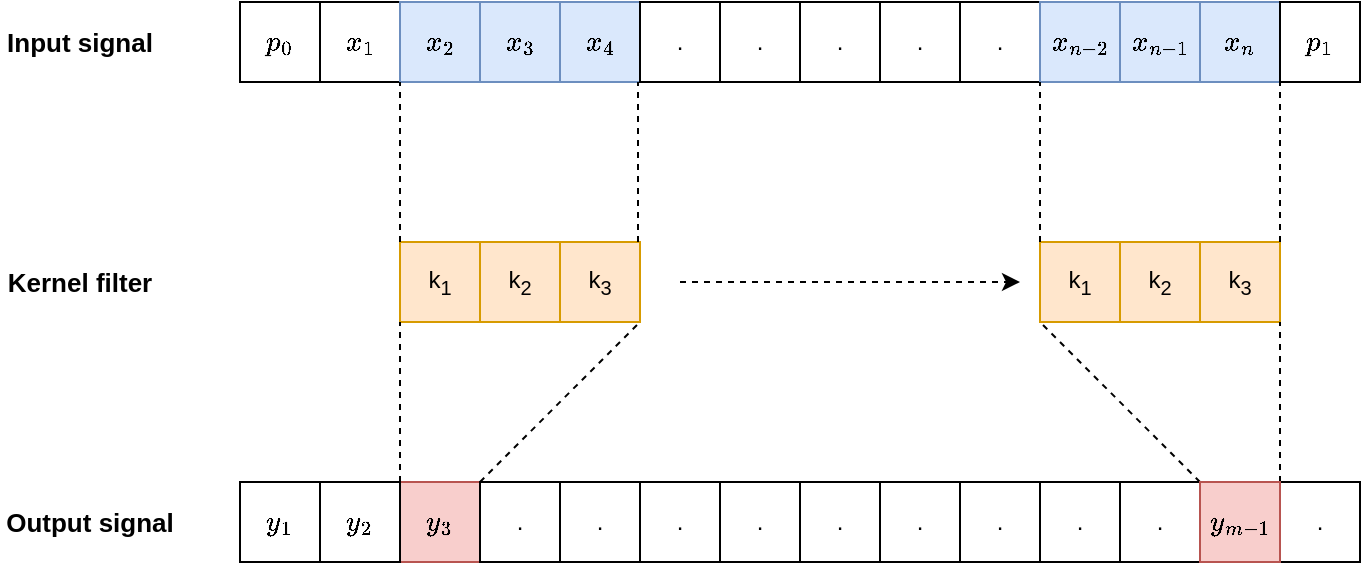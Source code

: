 <mxfile version="19.0.3" type="device"><diagram id="FvwHZh9JM1N_8OlVKe4T" name="Seite-1"><mxGraphModel dx="981" dy="597" grid="1" gridSize="10" guides="1" tooltips="1" connect="1" arrows="1" fold="1" page="1" pageScale="1" pageWidth="827" pageHeight="1169" math="1" shadow="0"><root><mxCell id="0"/><mxCell id="1" parent="0"/><mxCell id="ry3zK_b1W2M4pXo-p4cQ-1" value="$$x_1$$" style="whiteSpace=wrap;html=1;aspect=fixed;" parent="1" vertex="1"><mxGeometry x="200" y="200" width="40" height="40" as="geometry"/></mxCell><mxCell id="ry3zK_b1W2M4pXo-p4cQ-2" value="$$x_2$$" style="whiteSpace=wrap;html=1;aspect=fixed;fillColor=#dae8fc;strokeColor=#6c8ebf;" parent="1" vertex="1"><mxGeometry x="240" y="200" width="40" height="40" as="geometry"/></mxCell><mxCell id="ry3zK_b1W2M4pXo-p4cQ-3" value="$$x_3$$" style="whiteSpace=wrap;html=1;aspect=fixed;fillColor=#dae8fc;strokeColor=#6c8ebf;" parent="1" vertex="1"><mxGeometry x="280" y="200" width="40" height="40" as="geometry"/></mxCell><mxCell id="ry3zK_b1W2M4pXo-p4cQ-4" value="$$x_4$$" style="whiteSpace=wrap;html=1;aspect=fixed;fillColor=#dae8fc;strokeColor=#6c8ebf;" parent="1" vertex="1"><mxGeometry x="320" y="200" width="40" height="40" as="geometry"/></mxCell><mxCell id="ry3zK_b1W2M4pXo-p4cQ-5" value="." style="whiteSpace=wrap;html=1;aspect=fixed;" parent="1" vertex="1"><mxGeometry x="360" y="200" width="40" height="40" as="geometry"/></mxCell><mxCell id="ry3zK_b1W2M4pXo-p4cQ-6" value="." style="whiteSpace=wrap;html=1;aspect=fixed;" parent="1" vertex="1"><mxGeometry x="400" y="200" width="40" height="40" as="geometry"/></mxCell><mxCell id="ry3zK_b1W2M4pXo-p4cQ-7" value="." style="whiteSpace=wrap;html=1;aspect=fixed;" parent="1" vertex="1"><mxGeometry x="440" y="200" width="40" height="40" as="geometry"/></mxCell><mxCell id="ry3zK_b1W2M4pXo-p4cQ-8" value="." style="whiteSpace=wrap;html=1;aspect=fixed;" parent="1" vertex="1"><mxGeometry x="480" y="200" width="40" height="40" as="geometry"/></mxCell><mxCell id="ry3zK_b1W2M4pXo-p4cQ-9" value="." style="whiteSpace=wrap;html=1;aspect=fixed;" parent="1" vertex="1"><mxGeometry x="520" y="200" width="40" height="40" as="geometry"/></mxCell><mxCell id="ry3zK_b1W2M4pXo-p4cQ-10" value="$$x_{n-2}$$" style="whiteSpace=wrap;html=1;aspect=fixed;fillColor=#dae8fc;strokeColor=#6c8ebf;" parent="1" vertex="1"><mxGeometry x="560" y="200" width="40" height="40" as="geometry"/></mxCell><mxCell id="ry3zK_b1W2M4pXo-p4cQ-11" value="$$x_{n-1}$$" style="whiteSpace=wrap;html=1;aspect=fixed;fillColor=#dae8fc;strokeColor=#6c8ebf;" parent="1" vertex="1"><mxGeometry x="600" y="200" width="40" height="40" as="geometry"/></mxCell><mxCell id="ry3zK_b1W2M4pXo-p4cQ-12" value="$$x_{n}$$" style="whiteSpace=wrap;html=1;aspect=fixed;fillColor=#dae8fc;strokeColor=#6c8ebf;" parent="1" vertex="1"><mxGeometry x="640" y="200" width="40" height="40" as="geometry"/></mxCell><mxCell id="ry3zK_b1W2M4pXo-p4cQ-13" value="Input signal" style="text;html=1;strokeColor=none;fillColor=none;align=center;verticalAlign=middle;whiteSpace=wrap;rounded=0;fontStyle=1;fontSize=13;" parent="1" vertex="1"><mxGeometry x="40" y="205" width="80" height="30" as="geometry"/></mxCell><mxCell id="ry3zK_b1W2M4pXo-p4cQ-14" value="k&lt;sub&gt;1&lt;/sub&gt;" style="whiteSpace=wrap;html=1;aspect=fixed;fillColor=#ffe6cc;strokeColor=#d79b00;" parent="1" vertex="1"><mxGeometry x="240" y="320" width="40" height="40" as="geometry"/></mxCell><mxCell id="ry3zK_b1W2M4pXo-p4cQ-15" value="k&lt;sub&gt;2&lt;/sub&gt;" style="whiteSpace=wrap;html=1;aspect=fixed;fillColor=#ffe6cc;strokeColor=#d79b00;" parent="1" vertex="1"><mxGeometry x="280" y="320" width="40" height="40" as="geometry"/></mxCell><mxCell id="ry3zK_b1W2M4pXo-p4cQ-16" value="k&lt;sub&gt;3&lt;/sub&gt;" style="whiteSpace=wrap;html=1;aspect=fixed;fillColor=#ffe6cc;strokeColor=#d79b00;" parent="1" vertex="1"><mxGeometry x="320" y="320" width="40" height="40" as="geometry"/></mxCell><mxCell id="ry3zK_b1W2M4pXo-p4cQ-17" value="$$y_3$$" style="whiteSpace=wrap;html=1;aspect=fixed;fillColor=#f8cecc;strokeColor=#b85450;" parent="1" vertex="1"><mxGeometry x="240" y="440" width="40" height="40" as="geometry"/></mxCell><mxCell id="ry3zK_b1W2M4pXo-p4cQ-19" value="Kernel filter" style="text;html=1;strokeColor=none;fillColor=none;align=center;verticalAlign=middle;whiteSpace=wrap;rounded=0;fontStyle=1;fontSize=13;" parent="1" vertex="1"><mxGeometry x="40" y="325" width="80" height="30" as="geometry"/></mxCell><mxCell id="ry3zK_b1W2M4pXo-p4cQ-21" value="Output signal" style="text;html=1;strokeColor=none;fillColor=none;align=center;verticalAlign=middle;whiteSpace=wrap;rounded=0;fontStyle=1;fontSize=13;" parent="1" vertex="1"><mxGeometry x="40" y="445" width="90" height="30" as="geometry"/></mxCell><mxCell id="ry3zK_b1W2M4pXo-p4cQ-22" value="." style="whiteSpace=wrap;html=1;aspect=fixed;" parent="1" vertex="1"><mxGeometry x="280" y="440" width="40" height="40" as="geometry"/></mxCell><mxCell id="ry3zK_b1W2M4pXo-p4cQ-23" value="." style="whiteSpace=wrap;html=1;aspect=fixed;" parent="1" vertex="1"><mxGeometry x="320" y="440" width="40" height="40" as="geometry"/></mxCell><mxCell id="ry3zK_b1W2M4pXo-p4cQ-24" value="." style="whiteSpace=wrap;html=1;aspect=fixed;" parent="1" vertex="1"><mxGeometry x="360" y="440" width="40" height="40" as="geometry"/></mxCell><mxCell id="ry3zK_b1W2M4pXo-p4cQ-25" value="." style="whiteSpace=wrap;html=1;aspect=fixed;" parent="1" vertex="1"><mxGeometry x="400" y="440" width="40" height="40" as="geometry"/></mxCell><mxCell id="ry3zK_b1W2M4pXo-p4cQ-26" value="." style="whiteSpace=wrap;html=1;aspect=fixed;" parent="1" vertex="1"><mxGeometry x="440" y="440" width="40" height="40" as="geometry"/></mxCell><mxCell id="ry3zK_b1W2M4pXo-p4cQ-27" value="" style="endArrow=none;dashed=1;html=1;rounded=0;entryX=0;entryY=1;entryDx=0;entryDy=0;exitX=0;exitY=0;exitDx=0;exitDy=0;" parent="1" source="ry3zK_b1W2M4pXo-p4cQ-14" target="ry3zK_b1W2M4pXo-p4cQ-2" edge="1"><mxGeometry width="50" height="50" relative="1" as="geometry"><mxPoint x="320" y="460" as="sourcePoint"/><mxPoint x="370" y="410" as="targetPoint"/></mxGeometry></mxCell><mxCell id="ry3zK_b1W2M4pXo-p4cQ-28" value="" style="endArrow=none;dashed=1;html=1;rounded=0;entryX=0;entryY=1;entryDx=0;entryDy=0;exitX=0;exitY=0;exitDx=0;exitDy=0;" parent="1" edge="1"><mxGeometry width="50" height="50" relative="1" as="geometry"><mxPoint x="359" y="320" as="sourcePoint"/><mxPoint x="359" y="240" as="targetPoint"/></mxGeometry></mxCell><mxCell id="ry3zK_b1W2M4pXo-p4cQ-29" value="" style="endArrow=none;dashed=1;html=1;rounded=0;entryX=0;entryY=1;entryDx=0;entryDy=0;exitX=0;exitY=0;exitDx=0;exitDy=0;" parent="1" source="ry3zK_b1W2M4pXo-p4cQ-17" edge="1"><mxGeometry width="50" height="50" relative="1" as="geometry"><mxPoint x="240" y="440" as="sourcePoint"/><mxPoint x="240" y="360" as="targetPoint"/></mxGeometry></mxCell><mxCell id="ry3zK_b1W2M4pXo-p4cQ-30" value="" style="endArrow=none;dashed=1;html=1;rounded=0;exitX=0;exitY=0;exitDx=0;exitDy=0;" parent="1" source="ry3zK_b1W2M4pXo-p4cQ-22" edge="1"><mxGeometry width="50" height="50" relative="1" as="geometry"><mxPoint x="400" y="445" as="sourcePoint"/><mxPoint x="360" y="360" as="targetPoint"/></mxGeometry></mxCell><mxCell id="ry3zK_b1W2M4pXo-p4cQ-31" value="" style="shape=image;verticalLabelPosition=bottom;labelBackgroundColor=default;verticalAlign=top;aspect=fixed;imageAspect=0;image=https://upload.wikimedia.org/wikipedia/commons/thumb/e/e7/Greek_uc_sigma.svg/1200px-Greek_uc_sigma.svg.png;" parent="1" vertex="1"><mxGeometry x="245" y="410" width="30" height="30" as="geometry"/></mxCell><mxCell id="ry3zK_b1W2M4pXo-p4cQ-32" value="" style="endArrow=classic;html=1;rounded=0;dashed=1;" parent="1" edge="1"><mxGeometry width="50" height="50" relative="1" as="geometry"><mxPoint x="380" y="340" as="sourcePoint"/><mxPoint x="550" y="340" as="targetPoint"/></mxGeometry></mxCell><mxCell id="ry3zK_b1W2M4pXo-p4cQ-33" value="$$y_2$$" style="whiteSpace=wrap;html=1;aspect=fixed;" parent="1" vertex="1"><mxGeometry x="200" y="440" width="40" height="40" as="geometry"/></mxCell><mxCell id="ry3zK_b1W2M4pXo-p4cQ-34" value="." style="whiteSpace=wrap;html=1;aspect=fixed;" parent="1" vertex="1"><mxGeometry x="480" y="440" width="40" height="40" as="geometry"/></mxCell><mxCell id="ry3zK_b1W2M4pXo-p4cQ-35" value="." style="whiteSpace=wrap;html=1;aspect=fixed;" parent="1" vertex="1"><mxGeometry x="560" y="440" width="40" height="40" as="geometry"/></mxCell><mxCell id="ry3zK_b1W2M4pXo-p4cQ-38" value="k&lt;sub&gt;1&lt;/sub&gt;" style="whiteSpace=wrap;html=1;aspect=fixed;fillColor=#ffe6cc;strokeColor=#d79b00;" parent="1" vertex="1"><mxGeometry x="560" y="320" width="40" height="40" as="geometry"/></mxCell><mxCell id="ry3zK_b1W2M4pXo-p4cQ-39" value="k&lt;sub&gt;2&lt;/sub&gt;" style="whiteSpace=wrap;html=1;aspect=fixed;fillColor=#ffe6cc;strokeColor=#d79b00;" parent="1" vertex="1"><mxGeometry x="600" y="320" width="40" height="40" as="geometry"/></mxCell><mxCell id="ry3zK_b1W2M4pXo-p4cQ-40" value="k&lt;sub&gt;3&lt;/sub&gt;" style="whiteSpace=wrap;html=1;aspect=fixed;fillColor=#ffe6cc;strokeColor=#d79b00;" parent="1" vertex="1"><mxGeometry x="640" y="320" width="40" height="40" as="geometry"/></mxCell><mxCell id="ry3zK_b1W2M4pXo-p4cQ-41" value="" style="endArrow=none;dashed=1;html=1;rounded=0;entryX=0;entryY=1;entryDx=0;entryDy=0;" parent="1" target="ry3zK_b1W2M4pXo-p4cQ-10" edge="1"><mxGeometry width="50" height="50" relative="1" as="geometry"><mxPoint x="560" y="320" as="sourcePoint"/><mxPoint x="560" y="245" as="targetPoint"/></mxGeometry></mxCell><mxCell id="ry3zK_b1W2M4pXo-p4cQ-42" value="" style="endArrow=none;dashed=1;html=1;rounded=0;entryX=1;entryY=1;entryDx=0;entryDy=0;" parent="1" target="ry3zK_b1W2M4pXo-p4cQ-12" edge="1"><mxGeometry width="50" height="50" relative="1" as="geometry"><mxPoint x="680" y="320" as="sourcePoint"/><mxPoint x="679" y="245" as="targetPoint"/></mxGeometry></mxCell><mxCell id="ry3zK_b1W2M4pXo-p4cQ-43" value="" style="endArrow=none;dashed=1;html=1;rounded=0;entryX=0;entryY=1;entryDx=0;entryDy=0;exitX=1;exitY=0;exitDx=0;exitDy=0;" parent="1" source="FsxTi32dVRbXHlGYJO-s-6" target="ry3zK_b1W2M4pXo-p4cQ-38" edge="1"><mxGeometry width="50" height="50" relative="1" as="geometry"><mxPoint x="560" y="440" as="sourcePoint"/><mxPoint x="560" y="365" as="targetPoint"/></mxGeometry></mxCell><mxCell id="ry3zK_b1W2M4pXo-p4cQ-44" value="" style="endArrow=none;dashed=1;html=1;rounded=0;entryX=1;entryY=1;entryDx=0;entryDy=0;exitX=0;exitY=0;exitDx=0;exitDy=0;" parent="1" source="FsxTi32dVRbXHlGYJO-s-8" target="ry3zK_b1W2M4pXo-p4cQ-40" edge="1"><mxGeometry width="50" height="50" relative="1" as="geometry"><mxPoint x="570" y="450" as="sourcePoint"/><mxPoint x="570" y="370" as="targetPoint"/></mxGeometry></mxCell><mxCell id="ry3zK_b1W2M4pXo-p4cQ-46" value="." style="whiteSpace=wrap;html=1;aspect=fixed;" parent="1" vertex="1"><mxGeometry x="520" y="440" width="40" height="40" as="geometry"/></mxCell><mxCell id="YlrY4qho-7Vhl1MdwlYK-1" value="" style="shape=image;verticalLabelPosition=bottom;labelBackgroundColor=default;verticalAlign=top;aspect=fixed;imageAspect=0;image=https://upload.wikimedia.org/wikipedia/commons/thumb/e/e7/Greek_uc_sigma.svg/1200px-Greek_uc_sigma.svg.png;" parent="1" vertex="1"><mxGeometry x="645" y="410" width="30" height="30" as="geometry"/></mxCell><mxCell id="FsxTi32dVRbXHlGYJO-s-1" value="$$p_0$$" style="whiteSpace=wrap;html=1;aspect=fixed;" vertex="1" parent="1"><mxGeometry x="160" y="200" width="40" height="40" as="geometry"/></mxCell><mxCell id="FsxTi32dVRbXHlGYJO-s-2" value="$$p_1$$" style="whiteSpace=wrap;html=1;aspect=fixed;" vertex="1" parent="1"><mxGeometry x="680" y="200" width="40" height="40" as="geometry"/></mxCell><mxCell id="FsxTi32dVRbXHlGYJO-s-4" value="$$y_1$$" style="whiteSpace=wrap;html=1;aspect=fixed;" vertex="1" parent="1"><mxGeometry x="160" y="440" width="40" height="40" as="geometry"/></mxCell><mxCell id="FsxTi32dVRbXHlGYJO-s-6" value="." style="whiteSpace=wrap;html=1;aspect=fixed;" vertex="1" parent="1"><mxGeometry x="600" y="440" width="40" height="40" as="geometry"/></mxCell><mxCell id="FsxTi32dVRbXHlGYJO-s-8" value="." style="whiteSpace=wrap;html=1;aspect=fixed;" vertex="1" parent="1"><mxGeometry x="680" y="440" width="40" height="40" as="geometry"/></mxCell><mxCell id="FsxTi32dVRbXHlGYJO-s-9" value="$$y_{m-1}$$" style="whiteSpace=wrap;html=1;aspect=fixed;fillColor=#f8cecc;strokeColor=#b85450;" vertex="1" parent="1"><mxGeometry x="640" y="440" width="40" height="40" as="geometry"/></mxCell></root></mxGraphModel></diagram></mxfile>
